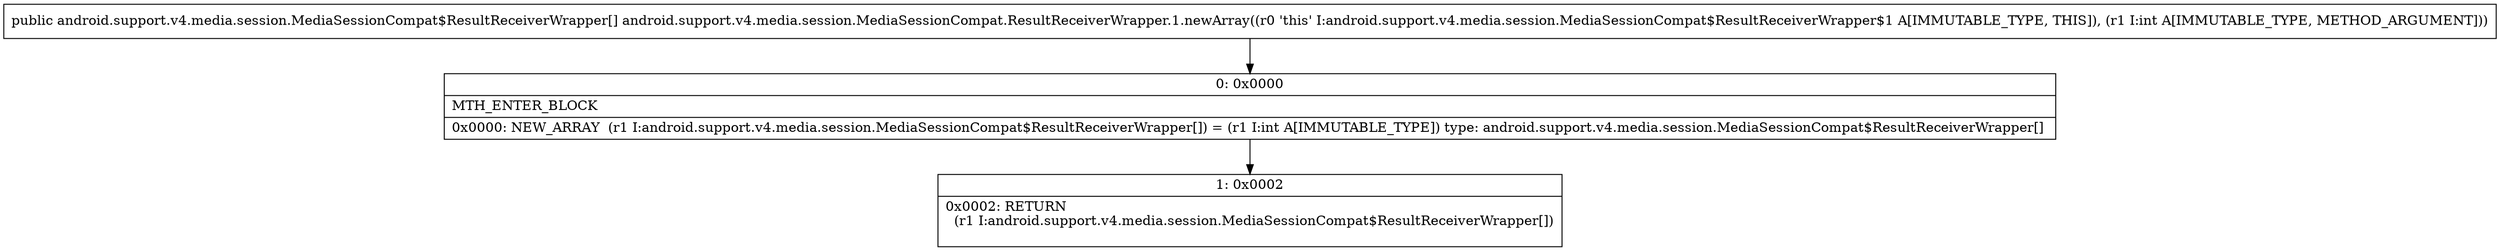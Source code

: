 digraph "CFG forandroid.support.v4.media.session.MediaSessionCompat.ResultReceiverWrapper.1.newArray(I)[Landroid\/support\/v4\/media\/session\/MediaSessionCompat$ResultReceiverWrapper;" {
Node_0 [shape=record,label="{0\:\ 0x0000|MTH_ENTER_BLOCK\l|0x0000: NEW_ARRAY  (r1 I:android.support.v4.media.session.MediaSessionCompat$ResultReceiverWrapper[]) = (r1 I:int A[IMMUTABLE_TYPE]) type: android.support.v4.media.session.MediaSessionCompat$ResultReceiverWrapper[] \l}"];
Node_1 [shape=record,label="{1\:\ 0x0002|0x0002: RETURN  \l  (r1 I:android.support.v4.media.session.MediaSessionCompat$ResultReceiverWrapper[])\l \l}"];
MethodNode[shape=record,label="{public android.support.v4.media.session.MediaSessionCompat$ResultReceiverWrapper[] android.support.v4.media.session.MediaSessionCompat.ResultReceiverWrapper.1.newArray((r0 'this' I:android.support.v4.media.session.MediaSessionCompat$ResultReceiverWrapper$1 A[IMMUTABLE_TYPE, THIS]), (r1 I:int A[IMMUTABLE_TYPE, METHOD_ARGUMENT])) }"];
MethodNode -> Node_0;
Node_0 -> Node_1;
}

